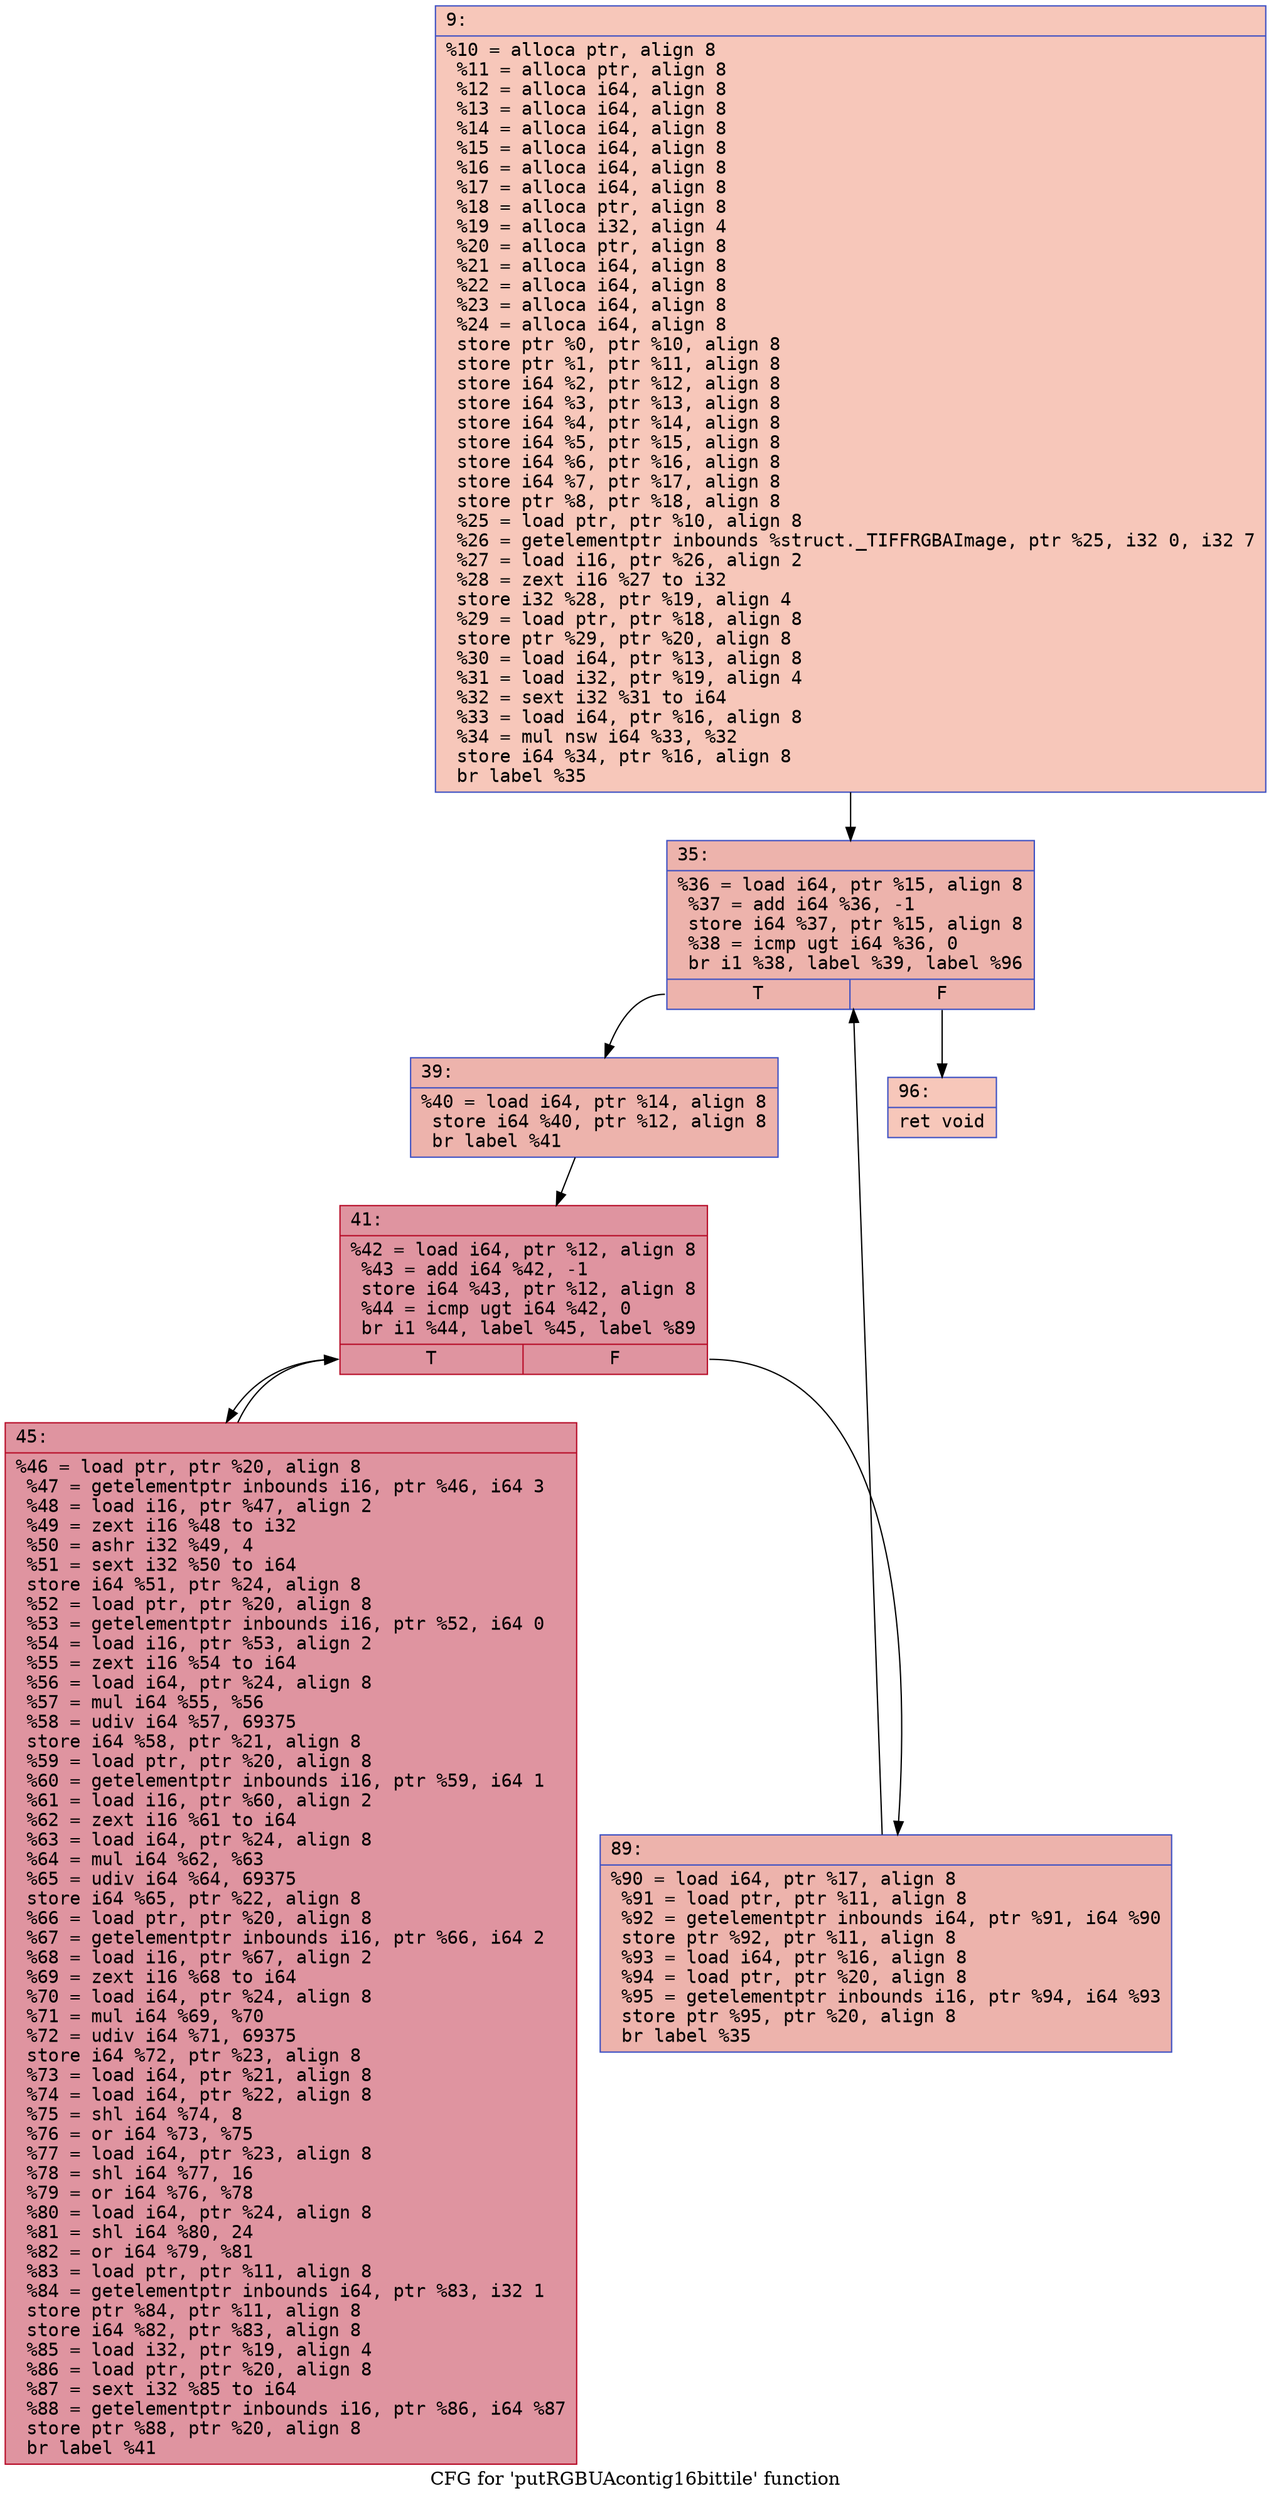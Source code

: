 digraph "CFG for 'putRGBUAcontig16bittile' function" {
	label="CFG for 'putRGBUAcontig16bittile' function";

	Node0x600002a29590 [shape=record,color="#3d50c3ff", style=filled, fillcolor="#ec7f6370" fontname="Courier",label="{9:\l|  %10 = alloca ptr, align 8\l  %11 = alloca ptr, align 8\l  %12 = alloca i64, align 8\l  %13 = alloca i64, align 8\l  %14 = alloca i64, align 8\l  %15 = alloca i64, align 8\l  %16 = alloca i64, align 8\l  %17 = alloca i64, align 8\l  %18 = alloca ptr, align 8\l  %19 = alloca i32, align 4\l  %20 = alloca ptr, align 8\l  %21 = alloca i64, align 8\l  %22 = alloca i64, align 8\l  %23 = alloca i64, align 8\l  %24 = alloca i64, align 8\l  store ptr %0, ptr %10, align 8\l  store ptr %1, ptr %11, align 8\l  store i64 %2, ptr %12, align 8\l  store i64 %3, ptr %13, align 8\l  store i64 %4, ptr %14, align 8\l  store i64 %5, ptr %15, align 8\l  store i64 %6, ptr %16, align 8\l  store i64 %7, ptr %17, align 8\l  store ptr %8, ptr %18, align 8\l  %25 = load ptr, ptr %10, align 8\l  %26 = getelementptr inbounds %struct._TIFFRGBAImage, ptr %25, i32 0, i32 7\l  %27 = load i16, ptr %26, align 2\l  %28 = zext i16 %27 to i32\l  store i32 %28, ptr %19, align 4\l  %29 = load ptr, ptr %18, align 8\l  store ptr %29, ptr %20, align 8\l  %30 = load i64, ptr %13, align 8\l  %31 = load i32, ptr %19, align 4\l  %32 = sext i32 %31 to i64\l  %33 = load i64, ptr %16, align 8\l  %34 = mul nsw i64 %33, %32\l  store i64 %34, ptr %16, align 8\l  br label %35\l}"];
	Node0x600002a29590 -> Node0x600002a295e0[tooltip="9 -> 35\nProbability 100.00%" ];
	Node0x600002a295e0 [shape=record,color="#3d50c3ff", style=filled, fillcolor="#d6524470" fontname="Courier",label="{35:\l|  %36 = load i64, ptr %15, align 8\l  %37 = add i64 %36, -1\l  store i64 %37, ptr %15, align 8\l  %38 = icmp ugt i64 %36, 0\l  br i1 %38, label %39, label %96\l|{<s0>T|<s1>F}}"];
	Node0x600002a295e0:s0 -> Node0x600002a29630[tooltip="35 -> 39\nProbability 96.88%" ];
	Node0x600002a295e0:s1 -> Node0x600002a29770[tooltip="35 -> 96\nProbability 3.12%" ];
	Node0x600002a29630 [shape=record,color="#3d50c3ff", style=filled, fillcolor="#d6524470" fontname="Courier",label="{39:\l|  %40 = load i64, ptr %14, align 8\l  store i64 %40, ptr %12, align 8\l  br label %41\l}"];
	Node0x600002a29630 -> Node0x600002a29680[tooltip="39 -> 41\nProbability 100.00%" ];
	Node0x600002a29680 [shape=record,color="#b70d28ff", style=filled, fillcolor="#b70d2870" fontname="Courier",label="{41:\l|  %42 = load i64, ptr %12, align 8\l  %43 = add i64 %42, -1\l  store i64 %43, ptr %12, align 8\l  %44 = icmp ugt i64 %42, 0\l  br i1 %44, label %45, label %89\l|{<s0>T|<s1>F}}"];
	Node0x600002a29680:s0 -> Node0x600002a296d0[tooltip="41 -> 45\nProbability 96.88%" ];
	Node0x600002a29680:s1 -> Node0x600002a29720[tooltip="41 -> 89\nProbability 3.12%" ];
	Node0x600002a296d0 [shape=record,color="#b70d28ff", style=filled, fillcolor="#b70d2870" fontname="Courier",label="{45:\l|  %46 = load ptr, ptr %20, align 8\l  %47 = getelementptr inbounds i16, ptr %46, i64 3\l  %48 = load i16, ptr %47, align 2\l  %49 = zext i16 %48 to i32\l  %50 = ashr i32 %49, 4\l  %51 = sext i32 %50 to i64\l  store i64 %51, ptr %24, align 8\l  %52 = load ptr, ptr %20, align 8\l  %53 = getelementptr inbounds i16, ptr %52, i64 0\l  %54 = load i16, ptr %53, align 2\l  %55 = zext i16 %54 to i64\l  %56 = load i64, ptr %24, align 8\l  %57 = mul i64 %55, %56\l  %58 = udiv i64 %57, 69375\l  store i64 %58, ptr %21, align 8\l  %59 = load ptr, ptr %20, align 8\l  %60 = getelementptr inbounds i16, ptr %59, i64 1\l  %61 = load i16, ptr %60, align 2\l  %62 = zext i16 %61 to i64\l  %63 = load i64, ptr %24, align 8\l  %64 = mul i64 %62, %63\l  %65 = udiv i64 %64, 69375\l  store i64 %65, ptr %22, align 8\l  %66 = load ptr, ptr %20, align 8\l  %67 = getelementptr inbounds i16, ptr %66, i64 2\l  %68 = load i16, ptr %67, align 2\l  %69 = zext i16 %68 to i64\l  %70 = load i64, ptr %24, align 8\l  %71 = mul i64 %69, %70\l  %72 = udiv i64 %71, 69375\l  store i64 %72, ptr %23, align 8\l  %73 = load i64, ptr %21, align 8\l  %74 = load i64, ptr %22, align 8\l  %75 = shl i64 %74, 8\l  %76 = or i64 %73, %75\l  %77 = load i64, ptr %23, align 8\l  %78 = shl i64 %77, 16\l  %79 = or i64 %76, %78\l  %80 = load i64, ptr %24, align 8\l  %81 = shl i64 %80, 24\l  %82 = or i64 %79, %81\l  %83 = load ptr, ptr %11, align 8\l  %84 = getelementptr inbounds i64, ptr %83, i32 1\l  store ptr %84, ptr %11, align 8\l  store i64 %82, ptr %83, align 8\l  %85 = load i32, ptr %19, align 4\l  %86 = load ptr, ptr %20, align 8\l  %87 = sext i32 %85 to i64\l  %88 = getelementptr inbounds i16, ptr %86, i64 %87\l  store ptr %88, ptr %20, align 8\l  br label %41\l}"];
	Node0x600002a296d0 -> Node0x600002a29680[tooltip="45 -> 41\nProbability 100.00%" ];
	Node0x600002a29720 [shape=record,color="#3d50c3ff", style=filled, fillcolor="#d6524470" fontname="Courier",label="{89:\l|  %90 = load i64, ptr %17, align 8\l  %91 = load ptr, ptr %11, align 8\l  %92 = getelementptr inbounds i64, ptr %91, i64 %90\l  store ptr %92, ptr %11, align 8\l  %93 = load i64, ptr %16, align 8\l  %94 = load ptr, ptr %20, align 8\l  %95 = getelementptr inbounds i16, ptr %94, i64 %93\l  store ptr %95, ptr %20, align 8\l  br label %35\l}"];
	Node0x600002a29720 -> Node0x600002a295e0[tooltip="89 -> 35\nProbability 100.00%" ];
	Node0x600002a29770 [shape=record,color="#3d50c3ff", style=filled, fillcolor="#ec7f6370" fontname="Courier",label="{96:\l|  ret void\l}"];
}
